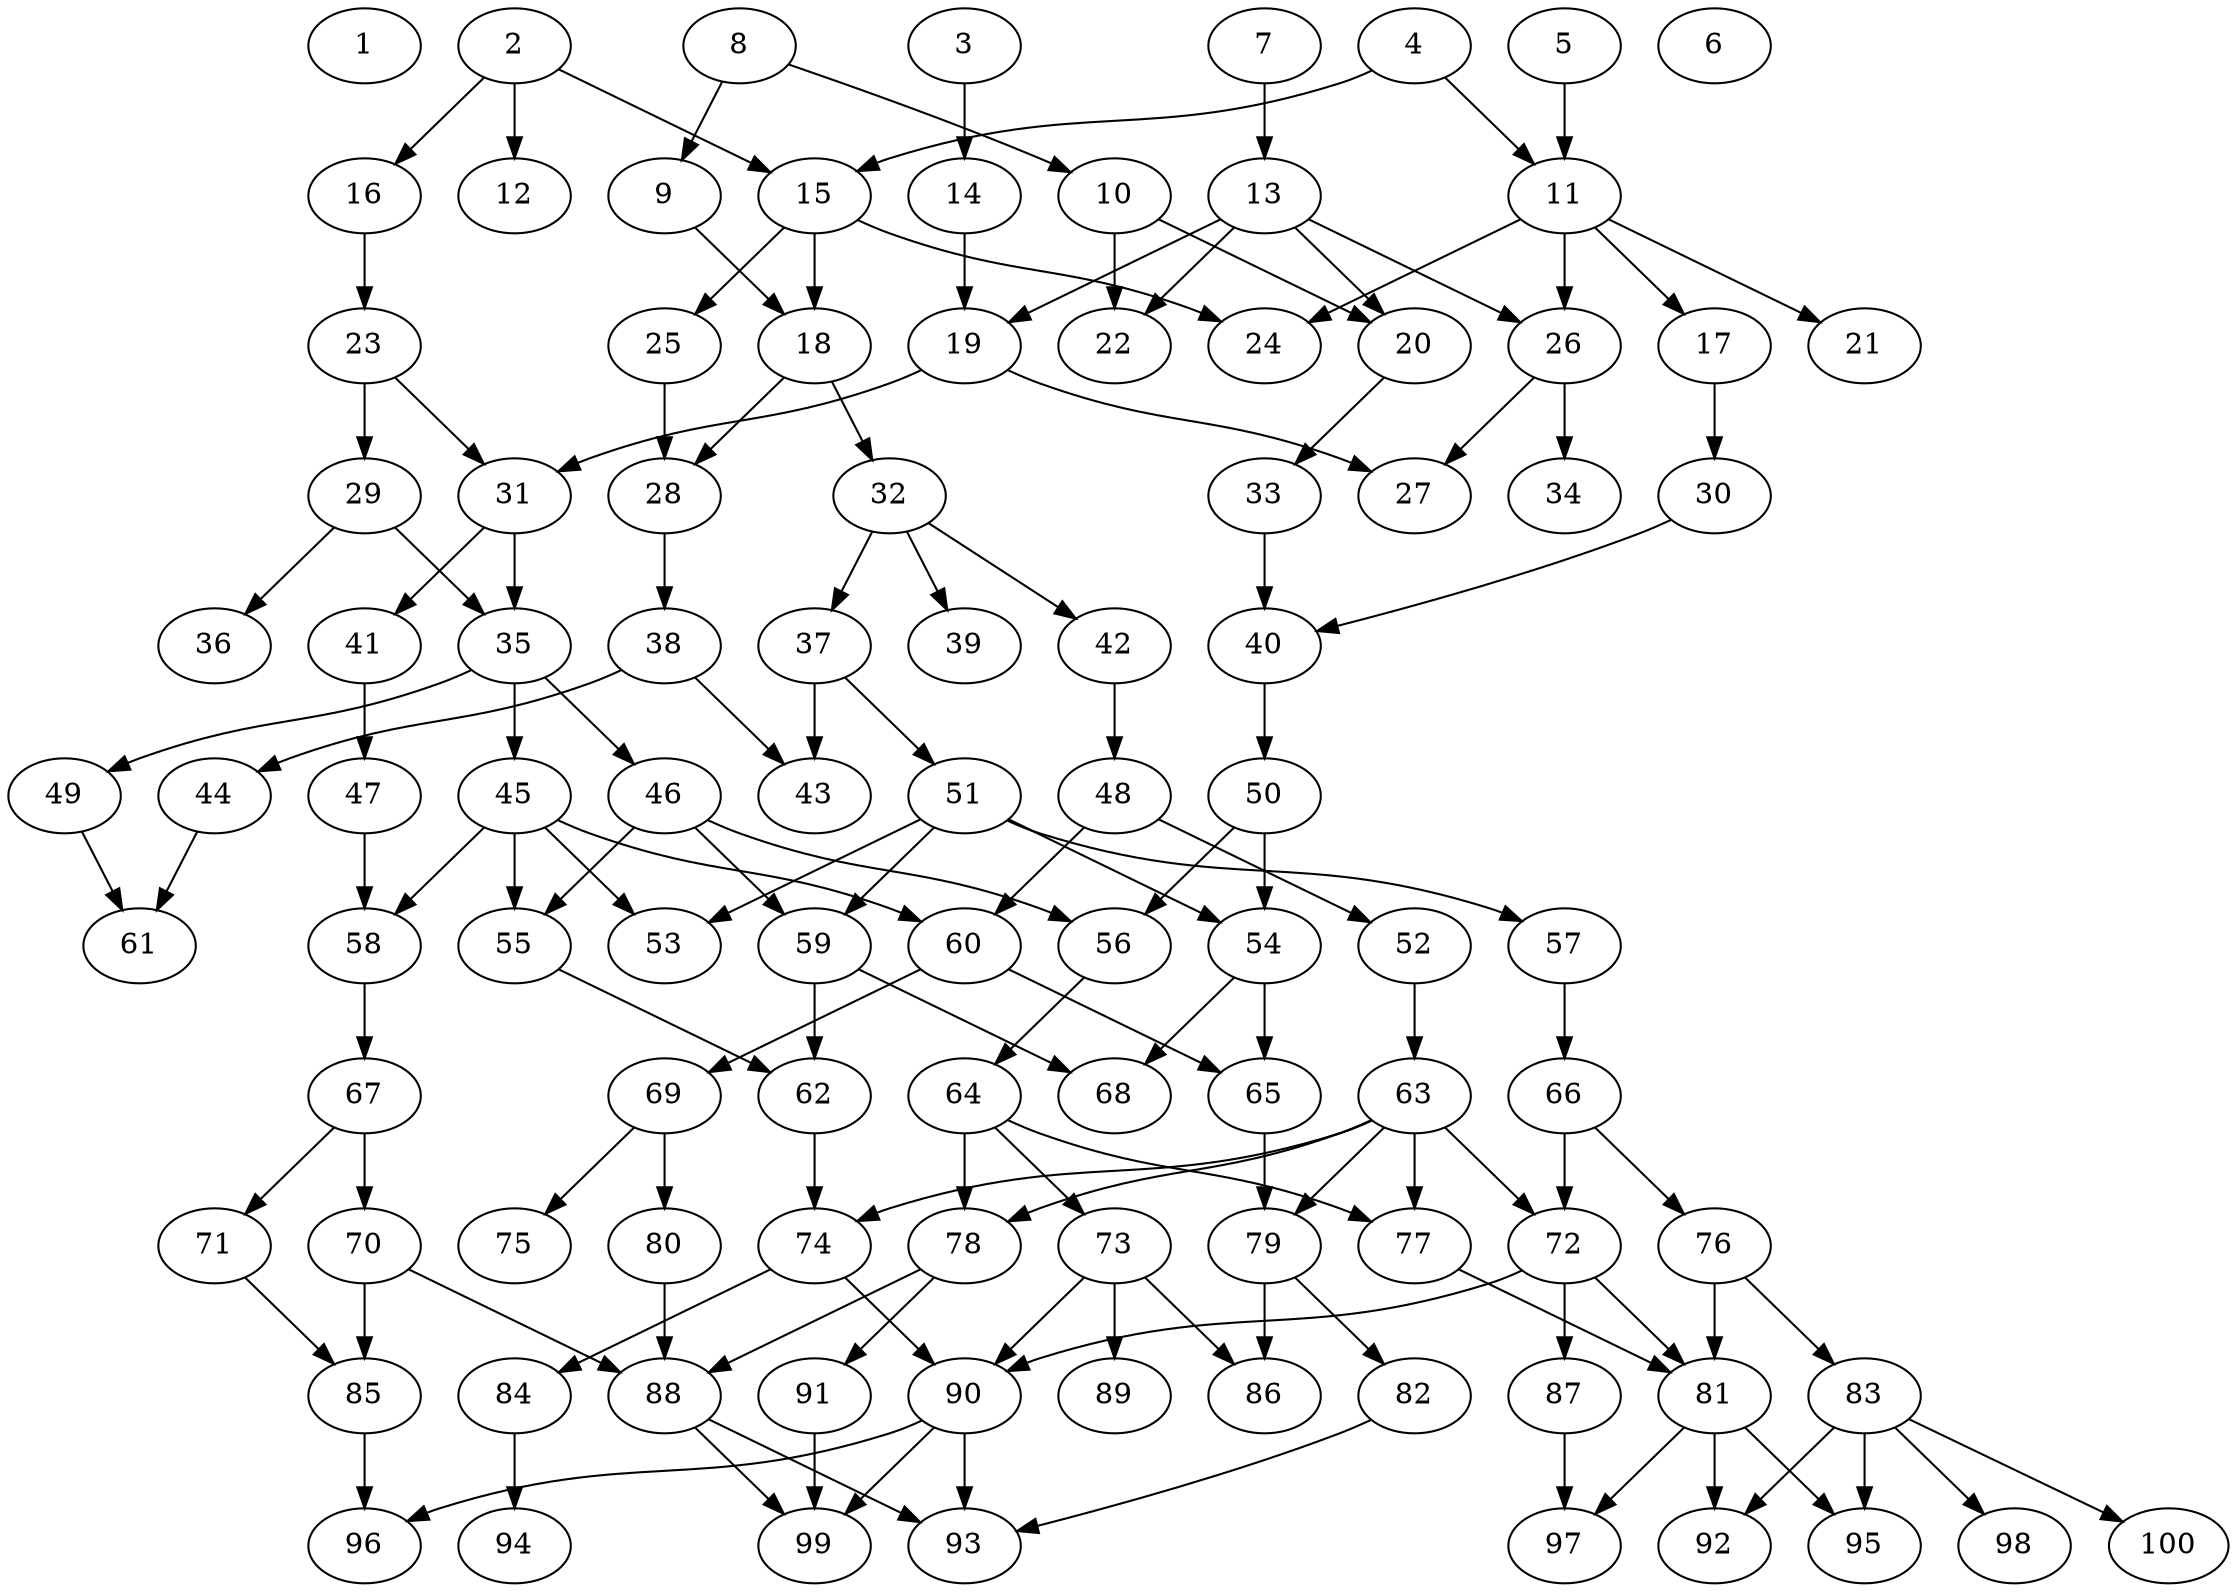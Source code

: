 // DAG automatically generated by daggen at Fri Aug  4 16:35:14 2017
// ./daggen --dot -n 100 --fat 0.5 --regular 0.8 --density 0.2 --jump 1 
digraph G {
  1 [size="68719", alpha="0.16"]
  2 [size="8590", alpha="0.09"]
  2 -> 12 [size ="34"]
  2 -> 15 [size ="34"]
  2 -> 16 [size ="34"]
  3 [size="44728", alpha="0.03"]
  3 -> 14 [size ="839"]
  4 [size="157904", alpha="0.02"]
  4 -> 11 [size ="210"]
  4 -> 15 [size ="210"]
  5 [size="23095", alpha="0.08"]
  5 -> 11 [size ="839"]
  6 [size="3910", alpha="0.07"]
  7 [size="68719", alpha="0.19"]
  7 -> 13 [size ="134"]
  8 [size="12716", alpha="0.19"]
  8 -> 9 [size ="411"]
  8 -> 10 [size ="411"]
  9 [size="7049", alpha="0.18"]
  9 -> 18 [size ="537"]
  10 [size="116163", alpha="0.14"]
  10 -> 20 [size ="134"]
  10 -> 22 [size ="134"]
  11 [size="176168", alpha="0.00"]
  11 -> 17 [size ="411"]
  11 -> 21 [size ="411"]
  11 -> 24 [size ="411"]
  11 -> 26 [size ="411"]
  12 [size="16395", alpha="0.10"]
  13 [size="449387", alpha="0.11"]
  13 -> 19 [size ="302"]
  13 -> 20 [size ="302"]
  13 -> 22 [size ="302"]
  13 -> 26 [size ="302"]
  14 [size="8570", alpha="0.07"]
  14 -> 19 [size ="134"]
  15 [size="53308", alpha="0.03"]
  15 -> 18 [size ="75"]
  15 -> 24 [size ="75"]
  15 -> 25 [size ="75"]
  16 [size="231928", alpha="0.12"]
  16 -> 23 [size ="302"]
  17 [size="9428", alpha="0.16"]
  17 -> 30 [size ="537"]
  18 [size="1697", alpha="0.12"]
  18 -> 28 [size ="34"]
  18 -> 32 [size ="34"]
  19 [size="178756", alpha="0.19"]
  19 -> 27 [size ="210"]
  19 -> 31 [size ="210"]
  20 [size="38139", alpha="0.17"]
  20 -> 33 [size ="75"]
  21 [size="399867", alpha="0.16"]
  22 [size="8590", alpha="0.04"]
  23 [size="134218", alpha="0.11"]
  23 -> 29 [size ="210"]
  23 -> 31 [size ="210"]
  24 [size="45257", alpha="0.12"]
  25 [size="58334", alpha="0.10"]
  25 -> 28 [size ="75"]
  26 [size="1987", alpha="0.13"]
  26 -> 27 [size ="34"]
  26 -> 34 [size ="34"]
  27 [size="612853", alpha="0.02"]
  28 [size="39824", alpha="0.14"]
  28 -> 38 [size ="134"]
  29 [size="368293", alpha="0.06"]
  29 -> 35 [size ="411"]
  29 -> 36 [size ="411"]
  30 [size="782758", alpha="0.03"]
  30 -> 40 [size ="679"]
  31 [size="134218", alpha="0.19"]
  31 -> 35 [size ="210"]
  31 -> 41 [size ="210"]
  32 [size="8590", alpha="0.13"]
  32 -> 37 [size ="34"]
  32 -> 39 [size ="34"]
  32 -> 42 [size ="34"]
  33 [size="26653", alpha="0.13"]
  33 -> 40 [size ="839"]
  34 [size="628237", alpha="0.11"]
  35 [size="68719", alpha="0.12"]
  35 -> 45 [size ="134"]
  35 -> 46 [size ="134"]
  35 -> 49 [size ="134"]
  36 [size="68719", alpha="0.13"]
  37 [size="782758", alpha="0.18"]
  37 -> 43 [size ="679"]
  37 -> 51 [size ="679"]
  38 [size="368293", alpha="0.13"]
  38 -> 43 [size ="411"]
  38 -> 44 [size ="411"]
  39 [size="134218", alpha="0.02"]
  40 [size="1073742", alpha="0.14"]
  40 -> 50 [size ="839"]
  41 [size="15582", alpha="0.11"]
  41 -> 47 [size ="679"]
  42 [size="17129", alpha="0.13"]
  42 -> 48 [size ="302"]
  43 [size="347359", alpha="0.18"]
  44 [size="782758", alpha="0.11"]
  44 -> 61 [size ="679"]
  45 [size="43434", alpha="0.05"]
  45 -> 53 [size ="34"]
  45 -> 55 [size ="34"]
  45 -> 58 [size ="34"]
  45 -> 60 [size ="34"]
  46 [size="231928", alpha="0.18"]
  46 -> 55 [size ="302"]
  46 -> 56 [size ="302"]
  46 -> 59 [size ="302"]
  47 [size="18324", alpha="0.02"]
  47 -> 58 [size ="839"]
  48 [size="1073742", alpha="0.13"]
  48 -> 52 [size ="839"]
  48 -> 60 [size ="839"]
  49 [size="68719", alpha="0.16"]
  49 -> 61 [size ="134"]
  50 [size="782758", alpha="0.10"]
  50 -> 54 [size ="679"]
  50 -> 56 [size ="679"]
  51 [size="5708", alpha="0.19"]
  51 -> 53 [size ="134"]
  51 -> 54 [size ="134"]
  51 -> 57 [size ="134"]
  51 -> 59 [size ="134"]
  52 [size="863943", alpha="0.07"]
  52 -> 63 [size ="679"]
  53 [size="368293", alpha="0.13"]
  54 [size="5531", alpha="0.13"]
  54 -> 65 [size ="134"]
  54 -> 68 [size ="134"]
  55 [size="134218", alpha="0.18"]
  55 -> 62 [size ="210"]
  56 [size="117161", alpha="0.10"]
  56 -> 64 [size ="411"]
  57 [size="219932", alpha="0.18"]
  57 -> 66 [size ="839"]
  58 [size="8106", alpha="0.15"]
  58 -> 67 [size ="134"]
  59 [size="6442", alpha="0.06"]
  59 -> 62 [size ="537"]
  59 -> 68 [size ="537"]
  60 [size="8106", alpha="0.14"]
  60 -> 65 [size ="134"]
  60 -> 69 [size ="134"]
  61 [size="138245", alpha="0.11"]
  62 [size="308134", alpha="0.17"]
  62 -> 74 [size ="302"]
  63 [size="1073742", alpha="0.17"]
  63 -> 72 [size ="839"]
  63 -> 74 [size ="839"]
  63 -> 77 [size ="839"]
  63 -> 78 [size ="839"]
  63 -> 79 [size ="839"]
  64 [size="8590", alpha="0.13"]
  64 -> 73 [size ="34"]
  64 -> 77 [size ="34"]
  64 -> 78 [size ="34"]
  65 [size="1996", alpha="0.17"]
  65 -> 79 [size ="75"]
  66 [size="7137", alpha="0.16"]
  66 -> 72 [size ="134"]
  66 -> 76 [size ="134"]
  67 [size="53021", alpha="0.11"]
  67 -> 70 [size ="839"]
  67 -> 71 [size ="839"]
  68 [size="231928", alpha="0.04"]
  69 [size="782758", alpha="0.04"]
  69 -> 75 [size ="679"]
  69 -> 80 [size ="679"]
  70 [size="8357", alpha="0.11"]
  70 -> 85 [size ="134"]
  70 -> 88 [size ="134"]
  71 [size="1628", alpha="0.19"]
  71 -> 85 [size ="75"]
  72 [size="134218", alpha="0.14"]
  72 -> 81 [size ="210"]
  72 -> 87 [size ="210"]
  72 -> 90 [size ="210"]
  73 [size="23581", alpha="0.19"]
  73 -> 86 [size ="411"]
  73 -> 89 [size ="411"]
  73 -> 90 [size ="411"]
  74 [size="134218", alpha="0.10"]
  74 -> 84 [size ="210"]
  74 -> 90 [size ="210"]
  75 [size="7977", alpha="0.01"]
  76 [size="782758", alpha="0.02"]
  76 -> 81 [size ="679"]
  76 -> 83 [size ="679"]
  77 [size="311751", alpha="0.16"]
  77 -> 81 [size ="302"]
  78 [size="231928", alpha="0.18"]
  78 -> 88 [size ="302"]
  78 -> 91 [size ="302"]
  79 [size="1073742", alpha="0.02"]
  79 -> 82 [size ="839"]
  79 -> 86 [size ="839"]
  80 [size="68719", alpha="0.12"]
  80 -> 88 [size ="134"]
  81 [size="134218", alpha="0.14"]
  81 -> 92 [size ="210"]
  81 -> 95 [size ="210"]
  81 -> 97 [size ="210"]
  82 [size="856867", alpha="0.15"]
  82 -> 93 [size ="839"]
  83 [size="1547", alpha="0.09"]
  83 -> 92 [size ="34"]
  83 -> 95 [size ="34"]
  83 -> 98 [size ="34"]
  83 -> 100 [size ="34"]
  84 [size="147178", alpha="0.08"]
  84 -> 94 [size ="134"]
  85 [size="38621", alpha="0.10"]
  85 -> 96 [size ="839"]
  86 [size="6895", alpha="0.12"]
  87 [size="25431", alpha="0.20"]
  87 -> 97 [size ="34"]
  88 [size="68719", alpha="0.02"]
  88 -> 93 [size ="134"]
  88 -> 99 [size ="134"]
  89 [size="12006", alpha="0.12"]
  90 [size="549756", alpha="0.05"]
  90 -> 93 [size ="537"]
  90 -> 96 [size ="537"]
  90 -> 99 [size ="537"]
  91 [size="8590", alpha="0.09"]
  91 -> 99 [size ="34"]
  92 [size="25894", alpha="0.15"]
  93 [size="343898", alpha="0.07"]
  94 [size="158420", alpha="0.12"]
  95 [size="134218", alpha="0.19"]
  96 [size="17197", alpha="0.17"]
  97 [size="185768", alpha="0.20"]
  98 [size="68719", alpha="0.02"]
  99 [size="1073742", alpha="0.03"]
  100 [size="20717", alpha="0.18"]
}
